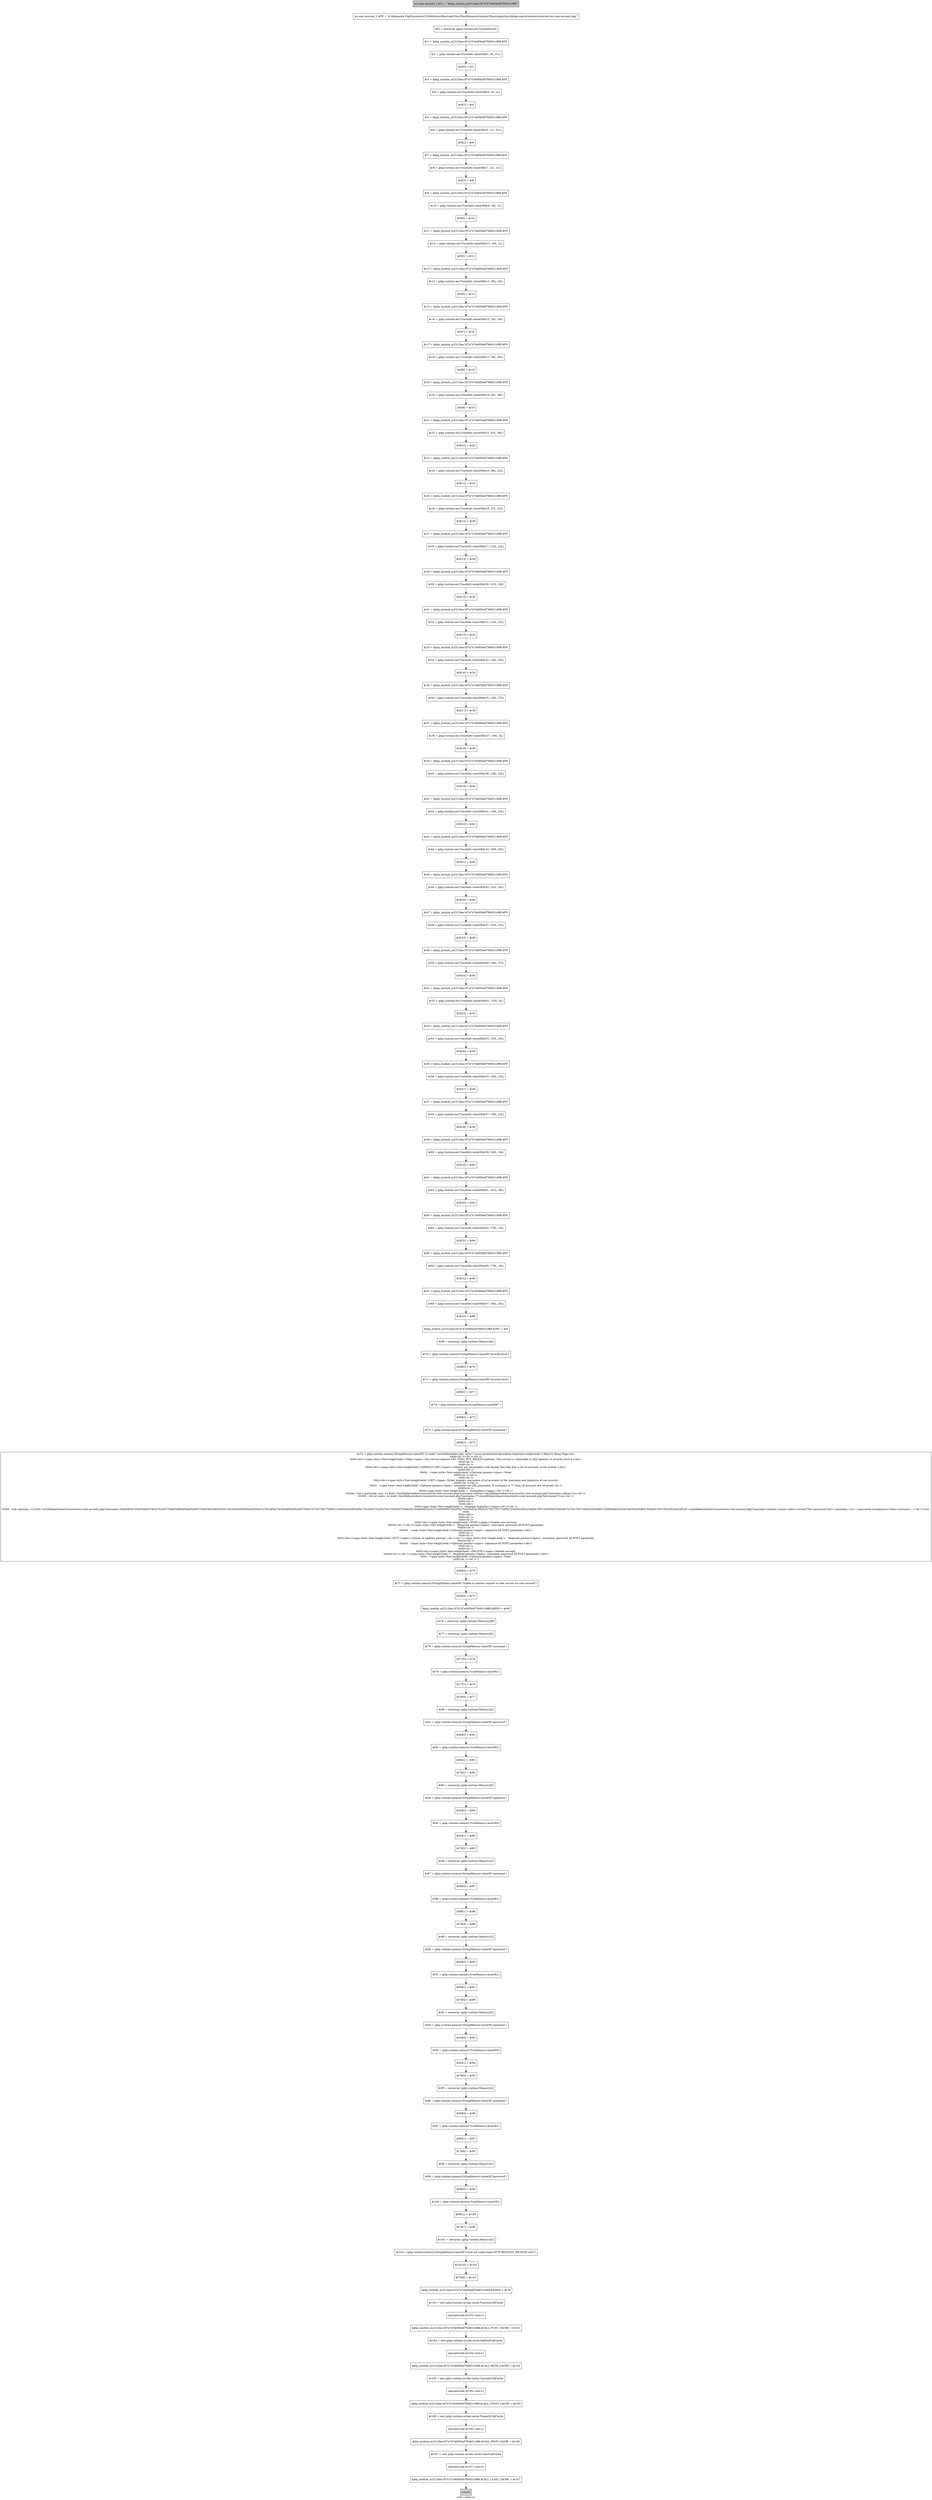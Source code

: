 digraph "void <clinit>()" {
    label="void <clinit>()";
    node [shape=box];
    "0" [style=filled,fillcolor=gray,label="ws-user-account_1.$CL = \"$php_module_m2312bac187a747eb95fa4f784831c988\"",];
    "1" [label="ws-user-account_1.$FN = \"d:\\Alexandra Fig\\Documents\\T\u00e9cnico\\Mestrado\\Tese\\Tese\\Desenvolvimento\\Thesis\\input\\mutillidae-master\\webservices\\rest\\ws-user-account.php\"",];
    "0"->"1";
    "2" [label="$r0 = newarray (jphp.runtime.env.TraceInfo)[34]",];
    "1"->"2";
    "3" [label="$r1 = $php_module_m2312bac187a747eb95fa4f784831c988.$FN",];
    "2"->"3";
    "4" [label="$r2 = jphp.runtime.env.TraceInfo.valueOf($r1, 4L, 21L)",];
    "3"->"4";
    "5" [label="$r0[0] = $r2",];
    "4"->"5";
    "6" [label="$r3 = $php_module_m2312bac187a747eb95fa4f784831c988.$FN",];
    "5"->"6";
    "7" [label="$r4 = jphp.runtime.env.TraceInfo.valueOf($r3, 5L, 2L)",];
    "6"->"7";
    "8" [label="$r0[1] = $r4",];
    "7"->"8";
    "9" [label="$r5 = $php_module_m2312bac187a747eb95fa4f784831c988.$FN",];
    "8"->"9";
    "10" [label="$r6 = jphp.runtime.env.TraceInfo.valueOf($r5, 11L, 21L)",];
    "9"->"10";
    "11" [label="$r0[2] = $r6",];
    "10"->"11";
    "12" [label="$r7 = $php_module_m2312bac187a747eb95fa4f784831c988.$FN",];
    "11"->"12";
    "13" [label="$r8 = jphp.runtime.env.TraceInfo.valueOf($r7, 12L, 11L)",];
    "12"->"13";
    "14" [label="$r0[3] = $r8",];
    "13"->"14";
    "15" [label="$r9 = $php_module_m2312bac187a747eb95fa4f784831c988.$FN",];
    "14"->"15";
    "16" [label="$r10 = jphp.runtime.env.TraceInfo.valueOf($r9, 18L, 1L)",];
    "15"->"16";
    "17" [label="$r0[4] = $r10",];
    "16"->"17";
    "18" [label="$r11 = $php_module_m2312bac187a747eb95fa4f784831c988.$FN",];
    "17"->"18";
    "19" [label="$r12 = jphp.runtime.env.TraceInfo.valueOf($r11, 19L, 1L)",];
    "18"->"19";
    "20" [label="$r0[5] = $r12",];
    "19"->"20";
    "21" [label="$r13 = $php_module_m2312bac187a747eb95fa4f784831c988.$FN",];
    "20"->"21";
    "22" [label="$r14 = jphp.runtime.env.TraceInfo.valueOf($r13, 50L, 19L)",];
    "21"->"22";
    "23" [label="$r0[6] = $r14",];
    "22"->"23";
    "24" [label="$r15 = $php_module_m2312bac187a747eb95fa4f784831c988.$FN",];
    "23"->"24";
    "25" [label="$r16 = jphp.runtime.env.TraceInfo.valueOf($r15, 54L, 18L)",];
    "24"->"25";
    "26" [label="$r0[7] = $r16",];
    "25"->"26";
    "27" [label="$r17 = $php_module_m2312bac187a747eb95fa4f784831c988.$FN",];
    "26"->"27";
    "28" [label="$r18 = jphp.runtime.env.TraceInfo.valueOf($r17, 56L, 30L)",];
    "27"->"28";
    "29" [label="$r0[8] = $r18",];
    "28"->"29";
    "30" [label="$r19 = $php_module_m2312bac187a747eb95fa4f784831c988.$FN",];
    "29"->"30";
    "31" [label="$r20 = jphp.runtime.env.TraceInfo.valueOf($r19, 60L, 38L)",];
    "30"->"31";
    "32" [label="$r0[9] = $r20",];
    "31"->"32";
    "33" [label="$r21 = $php_module_m2312bac187a747eb95fa4f784831c988.$FN",];
    "32"->"33";
    "34" [label="$r22 = jphp.runtime.env.TraceInfo.valueOf($r21, 63L, 38L)",];
    "33"->"34";
    "35" [label="$r0[10] = $r22",];
    "34"->"35";
    "36" [label="$r23 = $php_module_m2312bac187a747eb95fa4f784831c988.$FN",];
    "35"->"36";
    "37" [label="$r24 = jphp.runtime.env.TraceInfo.valueOf($r23, 66L, 22L)",];
    "36"->"37";
    "38" [label="$r0[11] = $r24",];
    "37"->"38";
    "39" [label="$r25 = $php_module_m2312bac187a747eb95fa4f784831c988.$FN",];
    "38"->"39";
    "40" [label="$r26 = jphp.runtime.env.TraceInfo.valueOf($r25, 67L, 21L)",];
    "39"->"40";
    "41" [label="$r0[12] = $r26",];
    "40"->"41";
    "42" [label="$r27 = $php_module_m2312bac187a747eb95fa4f784831c988.$FN",];
    "41"->"42";
    "43" [label="$r28 = jphp.runtime.env.TraceInfo.valueOf($r27, 122L, 24L)",];
    "42"->"43";
    "44" [label="$r0[13] = $r28",];
    "43"->"44";
    "45" [label="$r29 = $php_module_m2312bac187a747eb95fa4f784831c988.$FN",];
    "44"->"45";
    "46" [label="$r30 = jphp.runtime.env.TraceInfo.valueOf($r29, 123L, 24L)",];
    "45"->"46";
    "47" [label="$r0[14] = $r30",];
    "46"->"47";
    "48" [label="$r31 = $php_module_m2312bac187a747eb95fa4f784831c988.$FN",];
    "47"->"48";
    "49" [label="$r32 = jphp.runtime.env.TraceInfo.valueOf($r31, 124L, 25L)",];
    "48"->"49";
    "50" [label="$r0[15] = $r32",];
    "49"->"50";
    "51" [label="$r33 = $php_module_m2312bac187a747eb95fa4f784831c988.$FN",];
    "50"->"51";
    "52" [label="$r34 = jphp.runtime.env.TraceInfo.valueOf($r33, 126L, 24L)",];
    "51"->"52";
    "53" [label="$r0[16] = $r34",];
    "52"->"53";
    "54" [label="$r35 = $php_module_m2312bac187a747eb95fa4f784831c988.$FN",];
    "53"->"54";
    "55" [label="$r36 = jphp.runtime.env.TraceInfo.valueOf($r35, 129L, 37L)",];
    "54"->"55";
    "56" [label="$r0[17] = $r36",];
    "55"->"56";
    "57" [label="$r37 = $php_module_m2312bac187a747eb95fa4f784831c988.$FN",];
    "56"->"57";
    "58" [label="$r38 = jphp.runtime.env.TraceInfo.valueOf($r37, 136L, 4L)",];
    "57"->"58";
    "59" [label="$r0[18] = $r38",];
    "58"->"59";
    "60" [label="$r39 = $php_module_m2312bac187a747eb95fa4f784831c988.$FN",];
    "59"->"60";
    "61" [label="$r40 = jphp.runtime.env.TraceInfo.valueOf($r39, 138L, 24L)",];
    "60"->"61";
    "62" [label="$r0[19] = $r40",];
    "61"->"62";
    "63" [label="$r41 = $php_module_m2312bac187a747eb95fa4f784831c988.$FN",];
    "62"->"63";
    "64" [label="$r42 = jphp.runtime.env.TraceInfo.valueOf($r41, 139L, 24L)",];
    "63"->"64";
    "65" [label="$r0[20] = $r42",];
    "64"->"65";
    "66" [label="$r43 = $php_module_m2312bac187a747eb95fa4f784831c988.$FN",];
    "65"->"66";
    "67" [label="$r44 = jphp.runtime.env.TraceInfo.valueOf($r43, 140L, 25L)",];
    "66"->"67";
    "68" [label="$r0[21] = $r44",];
    "67"->"68";
    "69" [label="$r45 = $php_module_m2312bac187a747eb95fa4f784831c988.$FN",];
    "68"->"69";
    "70" [label="$r46 = jphp.runtime.env.TraceInfo.valueOf($r45, 142L, 24L)",];
    "69"->"70";
    "71" [label="$r0[22] = $r46",];
    "70"->"71";
    "72" [label="$r47 = $php_module_m2312bac187a747eb95fa4f784831c988.$FN",];
    "71"->"72";
    "73" [label="$r48 = jphp.runtime.env.TraceInfo.valueOf($r47, 143L, 37L)",];
    "72"->"73";
    "74" [label="$r0[23] = $r48",];
    "73"->"74";
    "75" [label="$r49 = $php_module_m2312bac187a747eb95fa4f784831c988.$FN",];
    "74"->"75";
    "76" [label="$r50 = jphp.runtime.env.TraceInfo.valueOf($r49, 146L, 37L)",];
    "75"->"76";
    "77" [label="$r0[24] = $r50",];
    "76"->"77";
    "78" [label="$r51 = $php_module_m2312bac187a747eb95fa4f784831c988.$FN",];
    "77"->"78";
    "79" [label="$r52 = jphp.runtime.env.TraceInfo.valueOf($r51, 153L, 4L)",];
    "78"->"79";
    "80" [label="$r0[25] = $r52",];
    "79"->"80";
    "81" [label="$r53 = $php_module_m2312bac187a747eb95fa4f784831c988.$FN",];
    "80"->"81";
    "82" [label="$r54 = jphp.runtime.env.TraceInfo.valueOf($r53, 155L, 24L)",];
    "81"->"82";
    "83" [label="$r0[26] = $r54",];
    "82"->"83";
    "84" [label="$r55 = $php_module_m2312bac187a747eb95fa4f784831c988.$FN",];
    "83"->"84";
    "85" [label="$r56 = jphp.runtime.env.TraceInfo.valueOf($r55, 156L, 24L)",];
    "84"->"85";
    "86" [label="$r0[27] = $r56",];
    "85"->"86";
    "87" [label="$r57 = $php_module_m2312bac187a747eb95fa4f784831c988.$FN",];
    "86"->"87";
    "88" [label="$r58 = jphp.runtime.env.TraceInfo.valueOf($r57, 158L, 23L)",];
    "87"->"88";
    "89" [label="$r0[28] = $r58",];
    "88"->"89";
    "90" [label="$r59 = $php_module_m2312bac187a747eb95fa4f784831c988.$FN",];
    "89"->"90";
    "91" [label="$r60 = jphp.runtime.env.TraceInfo.valueOf($r59, 160L, 24L)",];
    "90"->"91";
    "92" [label="$r0[29] = $r60",];
    "91"->"92";
    "93" [label="$r61 = $php_module_m2312bac187a747eb95fa4f784831c988.$FN",];
    "92"->"93";
    "94" [label="$r62 = jphp.runtime.env.TraceInfo.valueOf($r61, 161L, 38L)",];
    "93"->"94";
    "95" [label="$r0[30] = $r62",];
    "94"->"95";
    "96" [label="$r63 = $php_module_m2312bac187a747eb95fa4f784831c988.$FN",];
    "95"->"96";
    "97" [label="$r64 = jphp.runtime.env.TraceInfo.valueOf($r63, 179L, 10L)",];
    "96"->"97";
    "98" [label="$r0[31] = $r64",];
    "97"->"98";
    "99" [label="$r65 = $php_module_m2312bac187a747eb95fa4f784831c988.$FN",];
    "98"->"99";
    "100" [label="$r66 = jphp.runtime.env.TraceInfo.valueOf($r65, 179L, 10L)",];
    "99"->"100";
    "101" [label="$r0[32] = $r66",];
    "100"->"101";
    "102" [label="$r67 = $php_module_m2312bac187a747eb95fa4f784831c988.$FN",];
    "101"->"102";
    "103" [label="$r68 = jphp.runtime.env.TraceInfo.valueOf($r67, 184L, 26L)",];
    "102"->"103";
    "104" [label="$r0[33] = $r68",];
    "103"->"104";
    "105" [label="$php_module_m2312bac187a747eb95fa4f784831c988.$TRC = $r0",];
    "104"->"105";
    "106" [label="$r69 = newarray (jphp.runtime.Memory)[6]",];
    "105"->"106";
    "107" [label="$r70 = jphp.runtime.memory.StringMemory.valueOf(\"security-level\")",];
    "106"->"107";
    "108" [label="$r69[0] = $r70",];
    "107"->"108";
    "109" [label="$r71 = jphp.runtime.memory.StringMemory.valueOf(\"security-level\")",];
    "108"->"109";
    "110" [label="$r69[1] = $r71",];
    "109"->"110";
    "111" [label="$r72 = jphp.runtime.memory.StringMemory.valueOf(\"\")",];
    "110"->"111";
    "112" [label="$r69[2] = $r72",];
    "111"->"112";
    "113" [label="$r73 = jphp.runtime.memory.StringMemory.valueOf(\"username\")",];
    "112"->"113";
    "114" [label="$r69[3] = $r73",];
    "113"->"114";
    "115" [label="$r74 = jphp.runtime.memory.StringMemory.valueOf(\"<a href=\'/mutillidae/index.php\' style=\'cursor:pointer;text-decoration:none;font-weight:bold;\'/>Back to Home Page</a>\n\t\t\t\t\t\t<br /><br /><br />\n\t\t\t\t\t\t<div><span style=\'font-weight:bold;\'>Help:</span> This service exposes GET, POST, PUT, DELETE methods. This service is vulnerable to SQL injection in security level 0.</div>\n\t\t\t\t\t\t<br />\n\t\t\t\t\t\t<hr />\n\t\t\t\t\t\t<div><span style=\'font-weight:bold;\'>DEFAULT GET:</span> (without any parameters) will display this help plus a list of accounts in the system.</div>\n\t\t\t\t\t\t\t<br />\n\t\t\t\t\t\t\t&nbsp;&nbsp;&nbsp;<span style=\'font-weight:bold;\'>Optional params</span>: None.\n\t\t\t\t\t\t<br /><br />\n\t\t\t\t\t\t<hr />\n\t\t\t\t\t\t<div><span style=\'font-weight:bold;\'>GET:</span> Either displays usernames of all accounts or the username and signature of one account.\n\t\t\t\t\t\t\t<br /><br />\n\t\t\t\t\t\t\t&nbsp;&nbsp;&nbsp;<span style=\'font-weight:bold;\'>Optional params</span>: username AS URL parameter. If username is &quot;*&quot; then all accounts are returned.<br />\n\t\t\t\t\t\t\t<br />\n\t\t\t\t\t\t\t<span style=\'font-weight:bold;\'>&nbsp;&nbsp;&nbsp;Example(s):</span><br /><br />\n\t\t\t\t\t\t\t\t&nbsp;&nbsp;&nbsp;Get a particular user: <a href=\'/mutillidae/webservices/rest/ws-user-account.php?username=adrian\'>/mutillidae/webservices/rest/ws-user-account.php?username=adrian</a><br />\n\t\t\t\t\t\t\t\t&nbsp;&nbsp;&nbsp;Get all users: <a href=\'/mutillidae/webservices/rest/ws-user-account.php?username=*\'>/mutillidae/webservices/rest/ws-user-account.php?username=*</a><br />\n\t\t\t\t\t\t\t</div>\n\t\t\t\t\t\t\t<br />\n\t\t\t\t\t\t<div>\n\t\t\t\t\t\t<span style=\'font-weight:bold;\'>&nbsp;&nbsp;&nbsp;Example Exploit(s):</span><br /><br />\n\t\t\t\t\t\t\t&nbsp;&nbsp;&nbsp;SQL injection: <a href=\'/mutillidae/webservices/rest/ws-user-account.php?username=%6a%65%72%65%6d%79%27%20%75%6e%69%6f%6e%20%73%65%6c%65%63%74%20%63%6f%6e%63%61%74%28%27%54%68%65%20%70%61%73%73%77%6f%72%64%20%66%6f%72%20%27%2c%75%73%65%72%6e%61%6d%65%2c%27%20%69%73%20%27%2c%20%70%61%73%73%77%6f%72%64%29%2c%6d%79%73%69%67%6e%61%74%75%72%65%20%66%72%6f%6d%20%61%63%63%6f%75%6e%74%73%20%2d%2d%20\'>/mutillidae/webservices/rest/ws-user-account.php?username=jeremy\'+union+select+concat(\'The+password+for+\',username,\'+is+\',+password),mysignature+from+accounts+--+<br /></a>\n\t\t\t\t\t\t\n\t\t\t\t\t\t</div>\n\t\t\t\t\t\t<br />\n\t\t\t\t\t\t<hr />\n\t\t\t\t\t\t<div><span style=\'font-weight:bold;\'>POST:</span> Creates new account.\n\t\t\t\t\t\t\t\t<br /><br /><span style=\'font-weight:bold;\'>&nbsp;&nbsp;&nbsp;Required params</span>: username, password AS POST parameter.\n\t\t\t\t\t\t\t\t<br />\n\t\t\t\t\t\t\t\t&nbsp;&nbsp;&nbsp;<span style=\'font-weight:bold;\'>Optional params</span>: signature AS POST parameter.</div>\n\t\t\t\t\t\t<br />\n\t\t\t\t\t\t<hr />\n\t\t\t\t\t\t<div><span style=\'font-weight:bold;\'>PUT:</span> Creates or updates account. <br /><br /><span style=\'font-weight:bold;\'>&nbsp;&nbsp;&nbsp;Required params</span>: username, password AS POST parameter.\n\t\t\t\t\t\t\t\t<br />\n\t\t\t\t\t\t\t\t&nbsp;&nbsp;&nbsp;<span style=\'font-weight:bold;\'>Optional params</span>: signature AS POST parameter.</div>\n\t\t\t\t\t\t<br />\n\t\t\t\t\t\t<hr />\n\t\t\t\t\t\t<div><span style=\'font-weight:bold;\'>DELETE:</span> Deletes account.\n\t\t\t\t\t\t\t\t<br /><br /><span style=\'font-weight:bold;\'>&nbsp;&nbsp;&nbsp;Required params</span>: username, password AS POST parameter.</div>\n\t\t\t\t\t\t&nbsp;&nbsp;&nbsp;<span style=\'font-weight:bold;\'>Optional params</span>: None.\n\t\t\t\t\t\t<br /><br />\")",];
    "114"->"115";
    "116" [label="$r69[4] = $r74",];
    "115"->"116";
    "117" [label="$r75 = jphp.runtime.memory.StringMemory.valueOf(\"Unable to process request to web service ws-user-account\")",];
    "116"->"117";
    "118" [label="$r69[5] = $r75",];
    "117"->"118";
    "119" [label="$php_module_m2312bac187a747eb95fa4f784831c988.$MEM = $r69",];
    "118"->"119";
    "120" [label="$r76 = newarray (jphp.runtime.Memory[])[9]",];
    "119"->"120";
    "121" [label="$r77 = newarray (jphp.runtime.Memory)[2]",];
    "120"->"121";
    "122" [label="$r78 = jphp.runtime.memory.StringMemory.valueOf(\"username\")",];
    "121"->"122";
    "123" [label="$r77[0] = $r78",];
    "122"->"123";
    "124" [label="$r79 = jphp.runtime.memory.TrueMemory.valueOf(1)",];
    "123"->"124";
    "125" [label="$r77[1] = $r79",];
    "124"->"125";
    "126" [label="$r76[0] = $r77",];
    "125"->"126";
    "127" [label="$r80 = newarray (jphp.runtime.Memory)[2]",];
    "126"->"127";
    "128" [label="$r81 = jphp.runtime.memory.StringMemory.valueOf(\"password\")",];
    "127"->"128";
    "129" [label="$r80[0] = $r81",];
    "128"->"129";
    "130" [label="$r82 = jphp.runtime.memory.TrueMemory.valueOf(1)",];
    "129"->"130";
    "131" [label="$r80[1] = $r82",];
    "130"->"131";
    "132" [label="$r76[1] = $r80",];
    "131"->"132";
    "133" [label="$r83 = newarray (jphp.runtime.Memory)[2]",];
    "132"->"133";
    "134" [label="$r84 = jphp.runtime.memory.StringMemory.valueOf(\"signature\")",];
    "133"->"134";
    "135" [label="$r83[0] = $r84",];
    "134"->"135";
    "136" [label="$r85 = jphp.runtime.memory.TrueMemory.valueOf(0)",];
    "135"->"136";
    "137" [label="$r83[1] = $r85",];
    "136"->"137";
    "138" [label="$r76[2] = $r83",];
    "137"->"138";
    "139" [label="$r86 = newarray (jphp.runtime.Memory)[2]",];
    "138"->"139";
    "140" [label="$r87 = jphp.runtime.memory.StringMemory.valueOf(\"username\")",];
    "139"->"140";
    "141" [label="$r86[0] = $r87",];
    "140"->"141";
    "142" [label="$r88 = jphp.runtime.memory.TrueMemory.valueOf(1)",];
    "141"->"142";
    "143" [label="$r86[1] = $r88",];
    "142"->"143";
    "144" [label="$r76[3] = $r86",];
    "143"->"144";
    "145" [label="$r89 = newarray (jphp.runtime.Memory)[2]",];
    "144"->"145";
    "146" [label="$r90 = jphp.runtime.memory.StringMemory.valueOf(\"password\")",];
    "145"->"146";
    "147" [label="$r89[0] = $r90",];
    "146"->"147";
    "148" [label="$r91 = jphp.runtime.memory.TrueMemory.valueOf(1)",];
    "147"->"148";
    "149" [label="$r89[1] = $r91",];
    "148"->"149";
    "150" [label="$r76[4] = $r89",];
    "149"->"150";
    "151" [label="$r92 = newarray (jphp.runtime.Memory)[2]",];
    "150"->"151";
    "152" [label="$r93 = jphp.runtime.memory.StringMemory.valueOf(\"signature\")",];
    "151"->"152";
    "153" [label="$r92[0] = $r93",];
    "152"->"153";
    "154" [label="$r94 = jphp.runtime.memory.TrueMemory.valueOf(0)",];
    "153"->"154";
    "155" [label="$r92[1] = $r94",];
    "154"->"155";
    "156" [label="$r76[5] = $r92",];
    "155"->"156";
    "157" [label="$r95 = newarray (jphp.runtime.Memory)[2]",];
    "156"->"157";
    "158" [label="$r96 = jphp.runtime.memory.StringMemory.valueOf(\"username\")",];
    "157"->"158";
    "159" [label="$r95[0] = $r96",];
    "158"->"159";
    "160" [label="$r97 = jphp.runtime.memory.TrueMemory.valueOf(1)",];
    "159"->"160";
    "161" [label="$r95[1] = $r97",];
    "160"->"161";
    "162" [label="$r76[6] = $r95",];
    "161"->"162";
    "163" [label="$r98 = newarray (jphp.runtime.Memory)[2]",];
    "162"->"163";
    "164" [label="$r99 = jphp.runtime.memory.StringMemory.valueOf(\"password\")",];
    "163"->"164";
    "165" [label="$r98[0] = $r99",];
    "164"->"165";
    "166" [label="$r100 = jphp.runtime.memory.TrueMemory.valueOf(1)",];
    "165"->"166";
    "167" [label="$r98[1] = $r100",];
    "166"->"167";
    "168" [label="$r76[7] = $r98",];
    "167"->"168";
    "169" [label="$r101 = newarray (jphp.runtime.Memory)[1]",];
    "168"->"169";
    "170" [label="$r102 = jphp.runtime.memory.StringMemory.valueOf(\"Could not understand HTTP REQUEST_METHOD verb\")",];
    "169"->"170";
    "171" [label="$r101[0] = $r102",];
    "170"->"171";
    "172" [label="$r76[8] = $r101",];
    "171"->"172";
    "173" [label="$php_module_m2312bac187a747eb95fa4f784831c988.$AMEM = $r76",];
    "172"->"173";
    "174" [label="$r103 = new jphp.runtime.invoke.cache.FunctionCallCache",];
    "173"->"174";
    "175" [label="specialinvoke $r103.<init>()",];
    "174"->"175";
    "176" [label="$php_module_m2312bac187a747eb95fa4f784831c988.$CALL_FUNC_CACHE = $r103",];
    "175"->"176";
    "177" [label="$r104 = new jphp.runtime.invoke.cache.MethodCallCache",];
    "176"->"177";
    "178" [label="specialinvoke $r104.<init>()",];
    "177"->"178";
    "179" [label="$php_module_m2312bac187a747eb95fa4f784831c988.$CALL_METH_CACHE = $r104",];
    "178"->"179";
    "180" [label="$r105 = new jphp.runtime.invoke.cache.ConstantCallCache",];
    "179"->"180";
    "181" [label="specialinvoke $r105.<init>()",];
    "180"->"181";
    "182" [label="$php_module_m2312bac187a747eb95fa4f784831c988.$CALL_CONST_CACHE = $r105",];
    "181"->"182";
    "183" [label="$r106 = new jphp.runtime.invoke.cache.PropertyCallCache",];
    "182"->"183";
    "184" [label="specialinvoke $r106.<init>()",];
    "183"->"184";
    "185" [label="$php_module_m2312bac187a747eb95fa4f784831c988.$CALL_PROP_CACHE = $r106",];
    "184"->"185";
    "186" [label="$r107 = new jphp.runtime.invoke.cache.ClassCallCache",];
    "185"->"186";
    "187" [label="specialinvoke $r107.<init>()",];
    "186"->"187";
    "188" [label="$php_module_m2312bac187a747eb95fa4f784831c988.$CALL_CLASS_CACHE = $r107",];
    "187"->"188";
    "189" [style=filled,fillcolor=lightgray,label="return",];
    "188"->"189";
}
